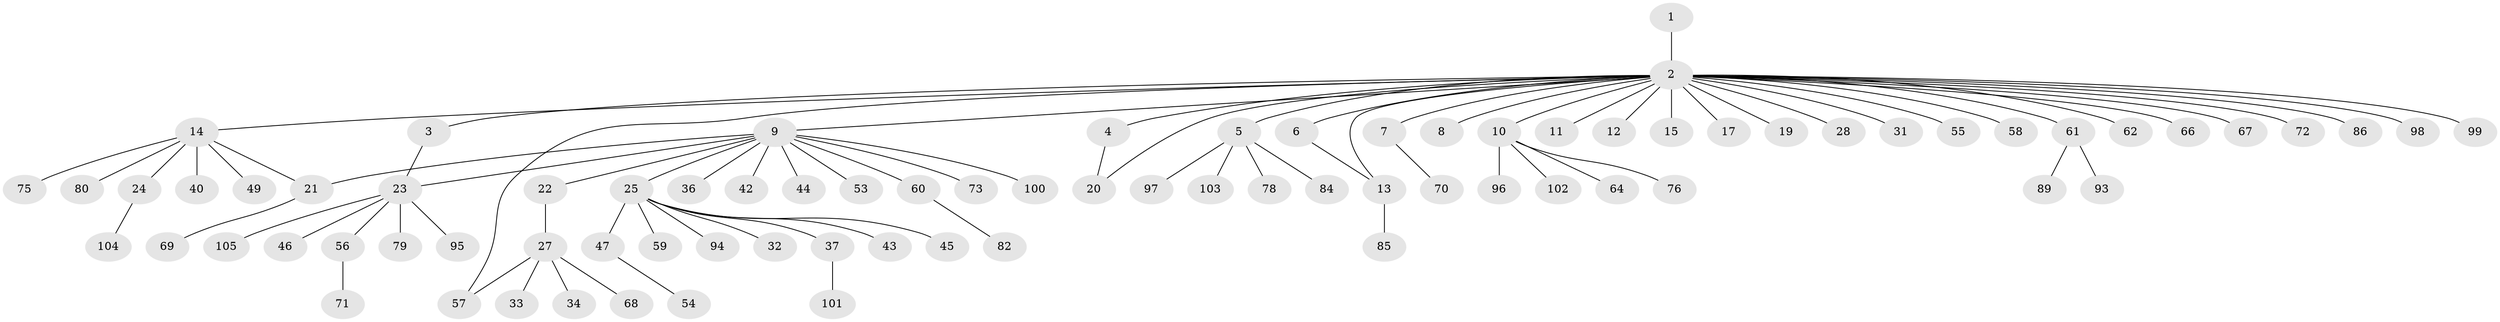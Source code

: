 // original degree distribution, {1: 0.660377358490566, 31: 0.009433962264150943, 3: 0.07547169811320754, 5: 0.018867924528301886, 2: 0.1509433962264151, 10: 0.009433962264150943, 4: 0.03773584905660377, 8: 0.009433962264150943, 7: 0.009433962264150943, 6: 0.018867924528301886}
// Generated by graph-tools (version 1.1) at 2025/11/02/27/25 16:11:13]
// undirected, 81 vertices, 85 edges
graph export_dot {
graph [start="1"]
  node [color=gray90,style=filled];
  1;
  2 [super="+81"];
  3 [super="+65"];
  4 [super="+16"];
  5 [super="+51"];
  6 [super="+52"];
  7;
  8;
  9 [super="+26"];
  10 [super="+35"];
  11 [super="+90"];
  12 [super="+50"];
  13 [super="+18"];
  14 [super="+63"];
  15;
  17;
  19;
  20 [super="+48"];
  21 [super="+91"];
  22 [super="+39"];
  23 [super="+30"];
  24;
  25 [super="+29"];
  27 [super="+77"];
  28 [super="+41"];
  31;
  32;
  33;
  34;
  36;
  37 [super="+38"];
  40;
  42;
  43;
  44;
  45;
  46;
  47;
  49;
  53;
  54;
  55 [super="+74"];
  56;
  57 [super="+83"];
  58;
  59;
  60;
  61 [super="+88"];
  62;
  64;
  66;
  67;
  68;
  69;
  70;
  71 [super="+87"];
  72;
  73;
  75;
  76;
  78;
  79;
  80 [super="+92"];
  82;
  84;
  85;
  86 [super="+106"];
  89;
  93;
  94;
  95;
  96;
  97;
  98;
  99;
  100;
  101;
  102;
  103;
  104;
  105;
  1 -- 2;
  2 -- 3;
  2 -- 4;
  2 -- 5;
  2 -- 6;
  2 -- 7;
  2 -- 8;
  2 -- 9;
  2 -- 10;
  2 -- 11;
  2 -- 12;
  2 -- 13;
  2 -- 14;
  2 -- 15;
  2 -- 17;
  2 -- 19;
  2 -- 20;
  2 -- 28;
  2 -- 31;
  2 -- 55;
  2 -- 57;
  2 -- 58;
  2 -- 61;
  2 -- 62;
  2 -- 66;
  2 -- 67;
  2 -- 72;
  2 -- 86;
  2 -- 98;
  2 -- 99;
  3 -- 23;
  4 -- 20;
  5 -- 84;
  5 -- 97;
  5 -- 103;
  5 -- 78;
  6 -- 13;
  7 -- 70;
  9 -- 22;
  9 -- 23;
  9 -- 25;
  9 -- 36;
  9 -- 42;
  9 -- 60;
  9 -- 73;
  9 -- 100;
  9 -- 44;
  9 -- 53;
  9 -- 21;
  10 -- 64;
  10 -- 96;
  10 -- 102;
  10 -- 76;
  13 -- 85;
  14 -- 21;
  14 -- 24;
  14 -- 40;
  14 -- 49;
  14 -- 75;
  14 -- 80;
  21 -- 69;
  22 -- 27;
  23 -- 46;
  23 -- 79;
  23 -- 95;
  23 -- 105;
  23 -- 56;
  24 -- 104;
  25 -- 32;
  25 -- 37;
  25 -- 43;
  25 -- 59;
  25 -- 45;
  25 -- 94;
  25 -- 47;
  27 -- 33;
  27 -- 34;
  27 -- 57;
  27 -- 68;
  37 -- 101;
  47 -- 54;
  56 -- 71;
  60 -- 82;
  61 -- 89;
  61 -- 93;
}
